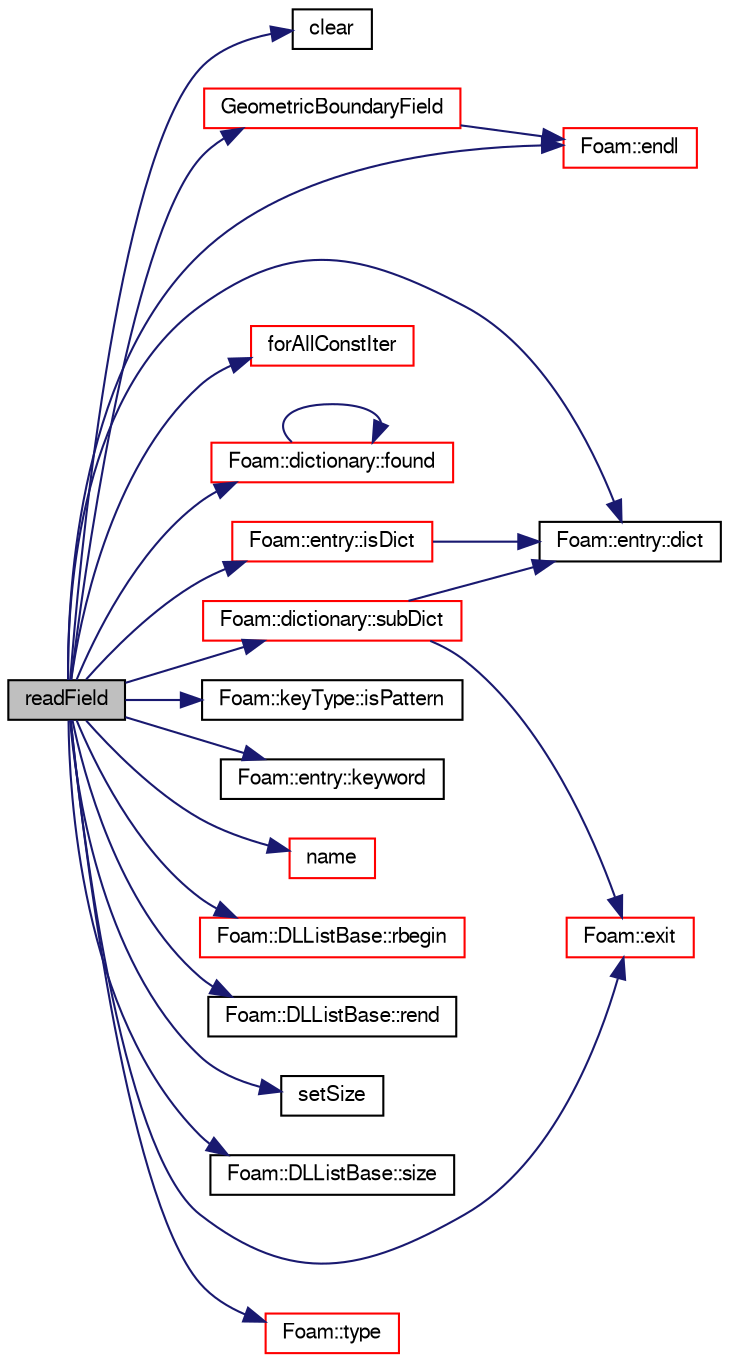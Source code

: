 digraph "readField"
{
  bgcolor="transparent";
  edge [fontname="FreeSans",fontsize="10",labelfontname="FreeSans",labelfontsize="10"];
  node [fontname="FreeSans",fontsize="10",shape=record];
  rankdir="LR";
  Node93 [label="readField",height=0.2,width=0.4,color="black", fillcolor="grey75", style="filled", fontcolor="black"];
  Node93 -> Node94 [color="midnightblue",fontsize="10",style="solid",fontname="FreeSans"];
  Node94 [label="clear",height=0.2,width=0.4,color="black",URL="$a38057.html#a3a533f9231a5668b9d8f301a79d57b73"];
  Node93 -> Node95 [color="midnightblue",fontsize="10",style="solid",fontname="FreeSans"];
  Node95 [label="Foam::entry::dict",height=0.2,width=0.4,color="black",URL="$a26022.html#abd246c36ef3a3776f7d6e517dc9621af",tooltip="Return dictionary if this entry is a dictionary. "];
  Node93 -> Node96 [color="midnightblue",fontsize="10",style="solid",fontname="FreeSans"];
  Node96 [label="Foam::endl",height=0.2,width=0.4,color="red",URL="$a21124.html#a2db8fe02a0d3909e9351bb4275b23ce4",tooltip="Add newline and flush stream. "];
  Node93 -> Node98 [color="midnightblue",fontsize="10",style="solid",fontname="FreeSans"];
  Node98 [label="Foam::exit",height=0.2,width=0.4,color="red",URL="$a21124.html#a06ca7250d8e89caf05243ec094843642"];
  Node93 -> Node142 [color="midnightblue",fontsize="10",style="solid",fontname="FreeSans"];
  Node142 [label="forAllConstIter",height=0.2,width=0.4,color="red",URL="$a38141.html#ae21e2836509b0fa7f7cedf6493b11b09"];
  Node93 -> Node148 [color="midnightblue",fontsize="10",style="solid",fontname="FreeSans"];
  Node148 [label="Foam::dictionary::found",height=0.2,width=0.4,color="red",URL="$a26014.html#adcd3d5d43253006ef145e56b43025d28",tooltip="Search dictionary for given keyword. "];
  Node148 -> Node148 [color="midnightblue",fontsize="10",style="solid",fontname="FreeSans"];
  Node93 -> Node397 [color="midnightblue",fontsize="10",style="solid",fontname="FreeSans"];
  Node397 [label="GeometricBoundaryField",height=0.2,width=0.4,color="red",URL="$a26514.html#afa5ea6b56f2628a23dc0c77a1604ab5b",tooltip="Construct from a BoundaryMesh. "];
  Node397 -> Node96 [color="midnightblue",fontsize="10",style="solid",fontname="FreeSans"];
  Node93 -> Node106 [color="midnightblue",fontsize="10",style="solid",fontname="FreeSans"];
  Node106 [label="Foam::entry::isDict",height=0.2,width=0.4,color="red",URL="$a26022.html#a33b200039e283c4ad4ad9a4756ffafd1",tooltip="Return true if this entry is a dictionary. "];
  Node106 -> Node95 [color="midnightblue",fontsize="10",style="solid",fontname="FreeSans"];
  Node93 -> Node114 [color="midnightblue",fontsize="10",style="solid",fontname="FreeSans"];
  Node114 [label="Foam::keyType::isPattern",height=0.2,width=0.4,color="black",URL="$a28238.html#a04a0151af2fb802822ddc826de05dace",tooltip="Should be treated as a match rather than a literal string. "];
  Node93 -> Node115 [color="midnightblue",fontsize="10",style="solid",fontname="FreeSans"];
  Node115 [label="Foam::entry::keyword",height=0.2,width=0.4,color="black",URL="$a26022.html#a524d765e79e84690b9c13f55191b85c7",tooltip="Return keyword. "];
  Node93 -> Node390 [color="midnightblue",fontsize="10",style="solid",fontname="FreeSans"];
  Node390 [label="name",height=0.2,width=0.4,color="red",URL="$a12539.html#a82e193fb66ae8aade6c98ed7ff994906",tooltip="Return a string representation of a Scalar. "];
  Node93 -> Node425 [color="midnightblue",fontsize="10",style="solid",fontname="FreeSans"];
  Node425 [label="Foam::DLListBase::rbegin",height=0.2,width=0.4,color="red",URL="$a25806.html#a6ebfa53b818fbf3ee1e1292b57f307ed"];
  Node93 -> Node428 [color="midnightblue",fontsize="10",style="solid",fontname="FreeSans"];
  Node428 [label="Foam::DLListBase::rend",height=0.2,width=0.4,color="black",URL="$a25806.html#aa0a3d886dfcd3d6af328b4bf07e415e5"];
  Node93 -> Node429 [color="midnightblue",fontsize="10",style="solid",fontname="FreeSans"];
  Node429 [label="setSize",height=0.2,width=0.4,color="black",URL="$a17900.html#a6f8d72476baf295a054f72dfbc9c61c3"];
  Node93 -> Node155 [color="midnightblue",fontsize="10",style="solid",fontname="FreeSans"];
  Node155 [label="Foam::DLListBase::size",height=0.2,width=0.4,color="black",URL="$a25806.html#a47b3bf30da1eb3ab8076b5fbe00e0494",tooltip="Return number of elements in list. "];
  Node93 -> Node323 [color="midnightblue",fontsize="10",style="solid",fontname="FreeSans"];
  Node323 [label="Foam::dictionary::subDict",height=0.2,width=0.4,color="red",URL="$a26014.html#aaa26b5f2da6aff5a6a59af5407f1bf59",tooltip="Find and return a sub-dictionary. "];
  Node323 -> Node95 [color="midnightblue",fontsize="10",style="solid",fontname="FreeSans"];
  Node323 -> Node98 [color="midnightblue",fontsize="10",style="solid",fontname="FreeSans"];
  Node93 -> Node238 [color="midnightblue",fontsize="10",style="solid",fontname="FreeSans"];
  Node238 [label="Foam::type",height=0.2,width=0.4,color="red",URL="$a21124.html#aec48583af672626378f501eb9fc32cd1",tooltip="Return the file type: DIRECTORY or FILE. "];
}
